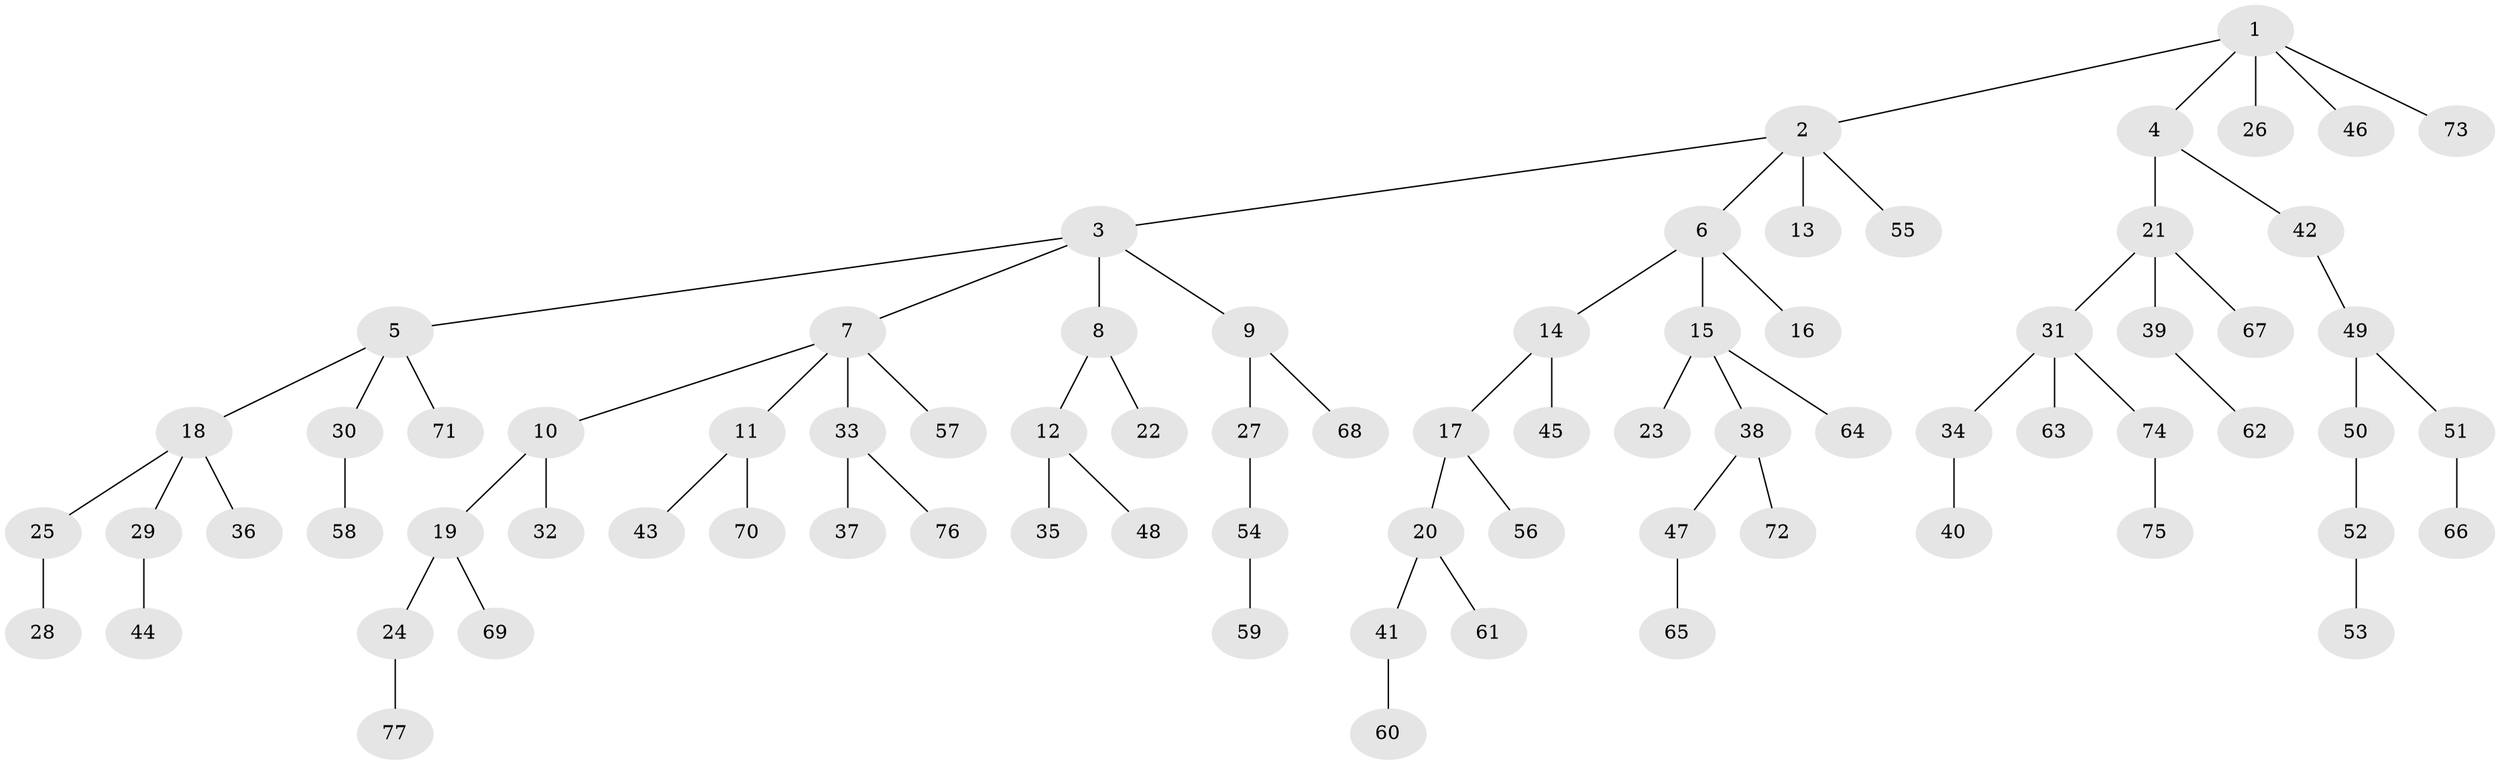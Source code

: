 // coarse degree distribution, {3: 0.125, 5: 0.041666666666666664, 2: 0.375, 4: 0.041666666666666664, 1: 0.4166666666666667}
// Generated by graph-tools (version 1.1) at 2025/51/03/04/25 22:51:38]
// undirected, 77 vertices, 76 edges
graph export_dot {
  node [color=gray90,style=filled];
  1;
  2;
  3;
  4;
  5;
  6;
  7;
  8;
  9;
  10;
  11;
  12;
  13;
  14;
  15;
  16;
  17;
  18;
  19;
  20;
  21;
  22;
  23;
  24;
  25;
  26;
  27;
  28;
  29;
  30;
  31;
  32;
  33;
  34;
  35;
  36;
  37;
  38;
  39;
  40;
  41;
  42;
  43;
  44;
  45;
  46;
  47;
  48;
  49;
  50;
  51;
  52;
  53;
  54;
  55;
  56;
  57;
  58;
  59;
  60;
  61;
  62;
  63;
  64;
  65;
  66;
  67;
  68;
  69;
  70;
  71;
  72;
  73;
  74;
  75;
  76;
  77;
  1 -- 2;
  1 -- 4;
  1 -- 26;
  1 -- 46;
  1 -- 73;
  2 -- 3;
  2 -- 6;
  2 -- 13;
  2 -- 55;
  3 -- 5;
  3 -- 7;
  3 -- 8;
  3 -- 9;
  4 -- 21;
  4 -- 42;
  5 -- 18;
  5 -- 30;
  5 -- 71;
  6 -- 14;
  6 -- 15;
  6 -- 16;
  7 -- 10;
  7 -- 11;
  7 -- 33;
  7 -- 57;
  8 -- 12;
  8 -- 22;
  9 -- 27;
  9 -- 68;
  10 -- 19;
  10 -- 32;
  11 -- 43;
  11 -- 70;
  12 -- 35;
  12 -- 48;
  14 -- 17;
  14 -- 45;
  15 -- 23;
  15 -- 38;
  15 -- 64;
  17 -- 20;
  17 -- 56;
  18 -- 25;
  18 -- 29;
  18 -- 36;
  19 -- 24;
  19 -- 69;
  20 -- 41;
  20 -- 61;
  21 -- 31;
  21 -- 39;
  21 -- 67;
  24 -- 77;
  25 -- 28;
  27 -- 54;
  29 -- 44;
  30 -- 58;
  31 -- 34;
  31 -- 63;
  31 -- 74;
  33 -- 37;
  33 -- 76;
  34 -- 40;
  38 -- 47;
  38 -- 72;
  39 -- 62;
  41 -- 60;
  42 -- 49;
  47 -- 65;
  49 -- 50;
  49 -- 51;
  50 -- 52;
  51 -- 66;
  52 -- 53;
  54 -- 59;
  74 -- 75;
}
